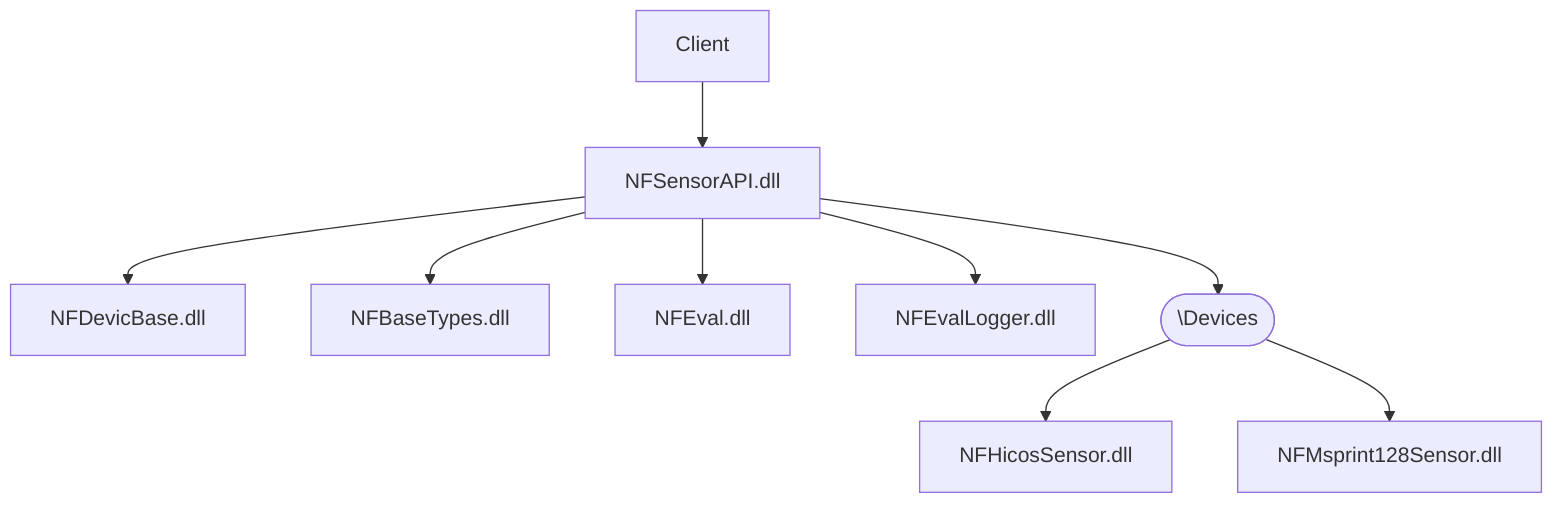 graph TD
Client --> NFSensorAPI.dll
    NFSensorAPI.dll --> NFDevicBase.dll
    NFSensorAPI.dll --> NFBaseTypes.dll
    NFSensorAPI.dll --> NFEval.dll
    NFSensorAPI.dll --> NFEvalLogger.dll
    NFSensorAPI.dll --> Plugins([\Devices]) 
    Plugins --> NFHicosSensor.dll
    Plugins --> NFMsprint128Sensor.dll